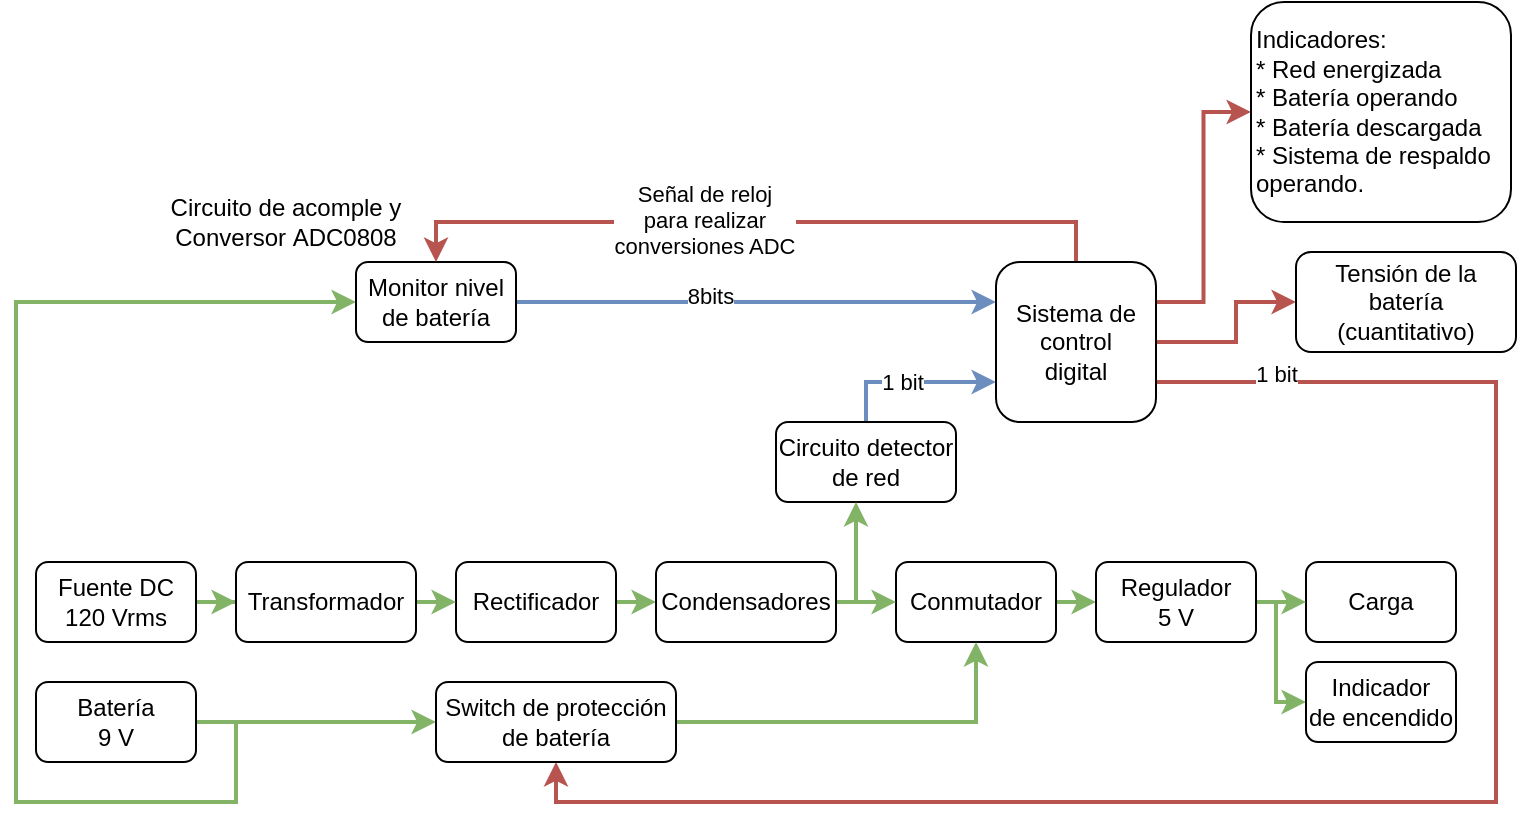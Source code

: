 <mxfile version="24.7.17">
  <diagram name="Page-1" id="ncBJZACHF3AXiCzyyFw-">
    <mxGraphModel dx="1432" dy="977" grid="1" gridSize="10" guides="1" tooltips="1" connect="1" arrows="1" fold="1" page="1" pageScale="1" pageWidth="850" pageHeight="1100" math="0" shadow="0">
      <root>
        <mxCell id="0" />
        <mxCell id="1" parent="0" />
        <mxCell id="H_I4y_Y0dvyn2YqKfoep-7" style="edgeStyle=orthogonalEdgeStyle;rounded=0;orthogonalLoop=1;jettySize=auto;html=1;exitX=1;exitY=0.5;exitDx=0;exitDy=0;entryX=0;entryY=0.5;entryDx=0;entryDy=0;strokeWidth=2;fillColor=#d5e8d4;strokeColor=#82b366;" edge="1" parent="1" source="H_I4y_Y0dvyn2YqKfoep-1" target="H_I4y_Y0dvyn2YqKfoep-6">
          <mxGeometry relative="1" as="geometry">
            <Array as="points">
              <mxPoint x="160" y="440" />
              <mxPoint x="160" y="480" />
              <mxPoint x="50" y="480" />
              <mxPoint x="50" y="230" />
            </Array>
          </mxGeometry>
        </mxCell>
        <mxCell id="H_I4y_Y0dvyn2YqKfoep-31" style="edgeStyle=orthogonalEdgeStyle;rounded=0;orthogonalLoop=1;jettySize=auto;html=1;exitX=1;exitY=0.5;exitDx=0;exitDy=0;strokeWidth=2;fillColor=#d5e8d4;strokeColor=#82b366;" edge="1" parent="1" source="H_I4y_Y0dvyn2YqKfoep-1" target="H_I4y_Y0dvyn2YqKfoep-30">
          <mxGeometry relative="1" as="geometry" />
        </mxCell>
        <mxCell id="H_I4y_Y0dvyn2YqKfoep-1" value="Batería&lt;div&gt;9 V&lt;/div&gt;" style="rounded=1;whiteSpace=wrap;html=1;" vertex="1" parent="1">
          <mxGeometry x="60" y="420" width="80" height="40" as="geometry" />
        </mxCell>
        <mxCell id="H_I4y_Y0dvyn2YqKfoep-2" value="Carga" style="rounded=1;whiteSpace=wrap;html=1;" vertex="1" parent="1">
          <mxGeometry x="695" y="360" width="75" height="40" as="geometry" />
        </mxCell>
        <mxCell id="H_I4y_Y0dvyn2YqKfoep-14" style="edgeStyle=orthogonalEdgeStyle;rounded=0;orthogonalLoop=1;jettySize=auto;html=1;exitX=1;exitY=0.5;exitDx=0;exitDy=0;strokeWidth=2;fillColor=#d5e8d4;strokeColor=#82b366;" edge="1" parent="1" source="H_I4y_Y0dvyn2YqKfoep-3" target="H_I4y_Y0dvyn2YqKfoep-13">
          <mxGeometry relative="1" as="geometry" />
        </mxCell>
        <mxCell id="H_I4y_Y0dvyn2YqKfoep-3" value="Fuente DC&lt;div&gt;120 Vrms&lt;/div&gt;" style="rounded=1;whiteSpace=wrap;html=1;" vertex="1" parent="1">
          <mxGeometry x="60" y="360" width="80" height="40" as="geometry" />
        </mxCell>
        <mxCell id="H_I4y_Y0dvyn2YqKfoep-18" style="edgeStyle=orthogonalEdgeStyle;rounded=0;orthogonalLoop=1;jettySize=auto;html=1;exitX=1;exitY=0.5;exitDx=0;exitDy=0;entryX=0;entryY=0.5;entryDx=0;entryDy=0;strokeWidth=2;fillColor=#d5e8d4;strokeColor=#82b366;" edge="1" parent="1" source="H_I4y_Y0dvyn2YqKfoep-4" target="H_I4y_Y0dvyn2YqKfoep-11">
          <mxGeometry relative="1" as="geometry" />
        </mxCell>
        <mxCell id="H_I4y_Y0dvyn2YqKfoep-4" value="&lt;div&gt;Conmutador&lt;/div&gt;" style="rounded=1;whiteSpace=wrap;html=1;" vertex="1" parent="1">
          <mxGeometry x="490" y="360" width="80" height="40" as="geometry" />
        </mxCell>
        <mxCell id="H_I4y_Y0dvyn2YqKfoep-25" style="edgeStyle=orthogonalEdgeStyle;rounded=0;orthogonalLoop=1;jettySize=auto;html=1;exitX=0.5;exitY=0;exitDx=0;exitDy=0;entryX=0;entryY=0.75;entryDx=0;entryDy=0;fillColor=#dae8fc;strokeColor=#6c8ebf;strokeWidth=2;" edge="1" parent="1" source="H_I4y_Y0dvyn2YqKfoep-5" target="H_I4y_Y0dvyn2YqKfoep-21">
          <mxGeometry relative="1" as="geometry" />
        </mxCell>
        <mxCell id="H_I4y_Y0dvyn2YqKfoep-45" value="1 bit" style="edgeLabel;html=1;align=center;verticalAlign=middle;resizable=0;points=[];" vertex="1" connectable="0" parent="H_I4y_Y0dvyn2YqKfoep-25">
          <mxGeometry x="-0.106" relative="1" as="geometry">
            <mxPoint as="offset" />
          </mxGeometry>
        </mxCell>
        <mxCell id="H_I4y_Y0dvyn2YqKfoep-5" value="Circuito detector&lt;div&gt;de red&lt;/div&gt;" style="rounded=1;whiteSpace=wrap;html=1;" vertex="1" parent="1">
          <mxGeometry x="430" y="290" width="90" height="40" as="geometry" />
        </mxCell>
        <mxCell id="H_I4y_Y0dvyn2YqKfoep-24" style="edgeStyle=orthogonalEdgeStyle;rounded=0;orthogonalLoop=1;jettySize=auto;html=1;exitX=1;exitY=0.5;exitDx=0;exitDy=0;entryX=0;entryY=0.25;entryDx=0;entryDy=0;fillColor=#dae8fc;strokeColor=#6c8ebf;strokeWidth=2;" edge="1" parent="1" source="H_I4y_Y0dvyn2YqKfoep-6" target="H_I4y_Y0dvyn2YqKfoep-21">
          <mxGeometry relative="1" as="geometry" />
        </mxCell>
        <mxCell id="H_I4y_Y0dvyn2YqKfoep-46" value="8bits" style="edgeLabel;html=1;align=center;verticalAlign=middle;resizable=0;points=[];" vertex="1" connectable="0" parent="H_I4y_Y0dvyn2YqKfoep-24">
          <mxGeometry x="-0.192" y="3" relative="1" as="geometry">
            <mxPoint as="offset" />
          </mxGeometry>
        </mxCell>
        <mxCell id="H_I4y_Y0dvyn2YqKfoep-6" value="Monitor n&lt;span style=&quot;background-color: initial;&quot;&gt;ivel&lt;/span&gt;&lt;div&gt;&lt;span style=&quot;background-color: initial;&quot;&gt;de batería&lt;/span&gt;&lt;/div&gt;" style="rounded=1;whiteSpace=wrap;html=1;" vertex="1" parent="1">
          <mxGeometry x="220" y="210" width="80" height="40" as="geometry" />
        </mxCell>
        <mxCell id="H_I4y_Y0dvyn2YqKfoep-16" style="edgeStyle=orthogonalEdgeStyle;rounded=0;orthogonalLoop=1;jettySize=auto;html=1;exitX=1;exitY=0.5;exitDx=0;exitDy=0;entryX=0;entryY=0.5;entryDx=0;entryDy=0;strokeWidth=2;fillColor=#d5e8d4;strokeColor=#82b366;" edge="1" parent="1" source="H_I4y_Y0dvyn2YqKfoep-10" target="H_I4y_Y0dvyn2YqKfoep-12">
          <mxGeometry relative="1" as="geometry" />
        </mxCell>
        <mxCell id="H_I4y_Y0dvyn2YqKfoep-10" value="Rectificador" style="rounded=1;whiteSpace=wrap;html=1;" vertex="1" parent="1">
          <mxGeometry x="270" y="360" width="80" height="40" as="geometry" />
        </mxCell>
        <mxCell id="H_I4y_Y0dvyn2YqKfoep-19" style="edgeStyle=orthogonalEdgeStyle;rounded=0;orthogonalLoop=1;jettySize=auto;html=1;exitX=1;exitY=0.5;exitDx=0;exitDy=0;entryX=0;entryY=0.5;entryDx=0;entryDy=0;strokeWidth=2;fillColor=#d5e8d4;strokeColor=#82b366;" edge="1" parent="1" source="H_I4y_Y0dvyn2YqKfoep-11" target="H_I4y_Y0dvyn2YqKfoep-2">
          <mxGeometry relative="1" as="geometry" />
        </mxCell>
        <mxCell id="H_I4y_Y0dvyn2YqKfoep-39" style="edgeStyle=orthogonalEdgeStyle;rounded=0;orthogonalLoop=1;jettySize=auto;html=1;exitX=1;exitY=0.5;exitDx=0;exitDy=0;entryX=0;entryY=0.5;entryDx=0;entryDy=0;strokeWidth=2;fillColor=#d5e8d4;strokeColor=#82b366;" edge="1" parent="1" source="H_I4y_Y0dvyn2YqKfoep-11" target="H_I4y_Y0dvyn2YqKfoep-38">
          <mxGeometry relative="1" as="geometry">
            <Array as="points">
              <mxPoint x="680" y="380" />
              <mxPoint x="680" y="430" />
            </Array>
          </mxGeometry>
        </mxCell>
        <mxCell id="H_I4y_Y0dvyn2YqKfoep-11" value="Regulador&lt;div&gt;5 V&lt;/div&gt;" style="rounded=1;whiteSpace=wrap;html=1;" vertex="1" parent="1">
          <mxGeometry x="590" y="360" width="80" height="40" as="geometry" />
        </mxCell>
        <mxCell id="H_I4y_Y0dvyn2YqKfoep-17" style="edgeStyle=orthogonalEdgeStyle;rounded=0;orthogonalLoop=1;jettySize=auto;html=1;exitX=1;exitY=0.5;exitDx=0;exitDy=0;entryX=0;entryY=0.5;entryDx=0;entryDy=0;strokeWidth=2;fillColor=#d5e8d4;strokeColor=#82b366;" edge="1" parent="1" source="H_I4y_Y0dvyn2YqKfoep-12" target="H_I4y_Y0dvyn2YqKfoep-4">
          <mxGeometry relative="1" as="geometry" />
        </mxCell>
        <mxCell id="H_I4y_Y0dvyn2YqKfoep-20" style="edgeStyle=orthogonalEdgeStyle;rounded=0;orthogonalLoop=1;jettySize=auto;html=1;exitX=1;exitY=0.5;exitDx=0;exitDy=0;strokeWidth=2;fillColor=#d5e8d4;strokeColor=#82b366;" edge="1" parent="1" source="H_I4y_Y0dvyn2YqKfoep-12" target="H_I4y_Y0dvyn2YqKfoep-5">
          <mxGeometry relative="1" as="geometry">
            <Array as="points">
              <mxPoint x="470" y="380" />
            </Array>
          </mxGeometry>
        </mxCell>
        <mxCell id="H_I4y_Y0dvyn2YqKfoep-12" value="Condensadores" style="rounded=1;whiteSpace=wrap;html=1;" vertex="1" parent="1">
          <mxGeometry x="370" y="360" width="90" height="40" as="geometry" />
        </mxCell>
        <mxCell id="H_I4y_Y0dvyn2YqKfoep-15" style="edgeStyle=orthogonalEdgeStyle;rounded=0;orthogonalLoop=1;jettySize=auto;html=1;exitX=1;exitY=0.5;exitDx=0;exitDy=0;entryX=0;entryY=0.5;entryDx=0;entryDy=0;strokeWidth=2;fillColor=#d5e8d4;strokeColor=#82b366;" edge="1" parent="1" source="H_I4y_Y0dvyn2YqKfoep-13" target="H_I4y_Y0dvyn2YqKfoep-10">
          <mxGeometry relative="1" as="geometry" />
        </mxCell>
        <mxCell id="H_I4y_Y0dvyn2YqKfoep-13" value="Transformador" style="rounded=1;whiteSpace=wrap;html=1;" vertex="1" parent="1">
          <mxGeometry x="160" y="360" width="90" height="40" as="geometry" />
        </mxCell>
        <mxCell id="H_I4y_Y0dvyn2YqKfoep-35" style="edgeStyle=orthogonalEdgeStyle;rounded=0;orthogonalLoop=1;jettySize=auto;html=1;exitX=1;exitY=0.75;exitDx=0;exitDy=0;entryX=0.5;entryY=1;entryDx=0;entryDy=0;strokeWidth=2;fillColor=#f8cecc;strokeColor=#b85450;" edge="1" parent="1" source="H_I4y_Y0dvyn2YqKfoep-21" target="H_I4y_Y0dvyn2YqKfoep-30">
          <mxGeometry relative="1" as="geometry">
            <Array as="points">
              <mxPoint x="790" y="270" />
              <mxPoint x="790" y="480" />
              <mxPoint x="320" y="480" />
            </Array>
          </mxGeometry>
        </mxCell>
        <mxCell id="H_I4y_Y0dvyn2YqKfoep-48" value="1 bit" style="edgeLabel;html=1;align=center;verticalAlign=middle;resizable=0;points=[];" vertex="1" connectable="0" parent="H_I4y_Y0dvyn2YqKfoep-35">
          <mxGeometry x="-0.862" y="4" relative="1" as="geometry">
            <mxPoint as="offset" />
          </mxGeometry>
        </mxCell>
        <mxCell id="H_I4y_Y0dvyn2YqKfoep-36" style="edgeStyle=orthogonalEdgeStyle;rounded=0;orthogonalLoop=1;jettySize=auto;html=1;exitX=1;exitY=0.5;exitDx=0;exitDy=0;entryX=0;entryY=0.5;entryDx=0;entryDy=0;fillColor=#f8cecc;strokeColor=#b85450;strokeWidth=2;" edge="1" parent="1" source="H_I4y_Y0dvyn2YqKfoep-21" target="H_I4y_Y0dvyn2YqKfoep-34">
          <mxGeometry relative="1" as="geometry">
            <Array as="points">
              <mxPoint x="660" y="250" />
              <mxPoint x="660" y="230" />
            </Array>
          </mxGeometry>
        </mxCell>
        <mxCell id="H_I4y_Y0dvyn2YqKfoep-42" style="edgeStyle=orthogonalEdgeStyle;rounded=0;orthogonalLoop=1;jettySize=auto;html=1;exitX=1;exitY=0.25;exitDx=0;exitDy=0;entryX=0;entryY=0.5;entryDx=0;entryDy=0;fillColor=#f8cecc;strokeColor=#b85450;strokeWidth=2;" edge="1" parent="1" source="H_I4y_Y0dvyn2YqKfoep-21" target="H_I4y_Y0dvyn2YqKfoep-41">
          <mxGeometry relative="1" as="geometry" />
        </mxCell>
        <mxCell id="H_I4y_Y0dvyn2YqKfoep-43" style="edgeStyle=orthogonalEdgeStyle;rounded=0;orthogonalLoop=1;jettySize=auto;html=1;exitX=0.5;exitY=0;exitDx=0;exitDy=0;entryX=0.5;entryY=0;entryDx=0;entryDy=0;fillColor=#f8cecc;strokeColor=#b85450;strokeWidth=2;" edge="1" parent="1" source="H_I4y_Y0dvyn2YqKfoep-21" target="H_I4y_Y0dvyn2YqKfoep-6">
          <mxGeometry relative="1" as="geometry" />
        </mxCell>
        <mxCell id="H_I4y_Y0dvyn2YqKfoep-44" value="Señal de reloj&lt;div&gt;para realizar&lt;/div&gt;&lt;div&gt;conversiones ADC&lt;/div&gt;" style="edgeLabel;html=1;align=center;verticalAlign=middle;resizable=0;points=[];" vertex="1" connectable="0" parent="H_I4y_Y0dvyn2YqKfoep-43">
          <mxGeometry x="0.144" y="-1" relative="1" as="geometry">
            <mxPoint as="offset" />
          </mxGeometry>
        </mxCell>
        <mxCell id="H_I4y_Y0dvyn2YqKfoep-21" value="Sistema de control&lt;br&gt;digital" style="rounded=1;whiteSpace=wrap;html=1;" vertex="1" parent="1">
          <mxGeometry x="540" y="210" width="80" height="80" as="geometry" />
        </mxCell>
        <mxCell id="H_I4y_Y0dvyn2YqKfoep-32" style="edgeStyle=orthogonalEdgeStyle;rounded=0;orthogonalLoop=1;jettySize=auto;html=1;exitX=1;exitY=0.5;exitDx=0;exitDy=0;entryX=0.5;entryY=1;entryDx=0;entryDy=0;strokeWidth=2;fillColor=#d5e8d4;strokeColor=#82b366;" edge="1" parent="1" source="H_I4y_Y0dvyn2YqKfoep-30" target="H_I4y_Y0dvyn2YqKfoep-4">
          <mxGeometry relative="1" as="geometry" />
        </mxCell>
        <mxCell id="H_I4y_Y0dvyn2YqKfoep-30" value="Switch de protección de batería" style="rounded=1;whiteSpace=wrap;html=1;" vertex="1" parent="1">
          <mxGeometry x="260" y="420" width="120" height="40" as="geometry" />
        </mxCell>
        <mxCell id="H_I4y_Y0dvyn2YqKfoep-34" value="Tensión de la batería (cuantitativo)" style="rounded=1;whiteSpace=wrap;html=1;" vertex="1" parent="1">
          <mxGeometry x="690" y="205" width="110" height="50" as="geometry" />
        </mxCell>
        <mxCell id="H_I4y_Y0dvyn2YqKfoep-37" value="Circuito de acomple y Conversor&amp;nbsp;&lt;span style=&quot;background-color: initial;&quot;&gt;ADC0808&lt;/span&gt;" style="text;html=1;align=center;verticalAlign=middle;whiteSpace=wrap;rounded=0;" vertex="1" parent="1">
          <mxGeometry x="120" y="170" width="130" height="40" as="geometry" />
        </mxCell>
        <mxCell id="H_I4y_Y0dvyn2YqKfoep-38" value="Indicador&lt;div&gt;de encendido&lt;/div&gt;" style="rounded=1;whiteSpace=wrap;html=1;" vertex="1" parent="1">
          <mxGeometry x="695" y="410" width="75" height="40" as="geometry" />
        </mxCell>
        <mxCell id="H_I4y_Y0dvyn2YqKfoep-41" value="Indicadores:&lt;div&gt;* Red energizada&lt;/div&gt;&lt;div&gt;* Batería operando&lt;/div&gt;&lt;div&gt;* Batería descargada&lt;/div&gt;&lt;div&gt;* Sistema de respaldo operando.&lt;/div&gt;" style="rounded=1;whiteSpace=wrap;html=1;align=left;" vertex="1" parent="1">
          <mxGeometry x="667.5" y="80" width="130" height="110" as="geometry" />
        </mxCell>
      </root>
    </mxGraphModel>
  </diagram>
</mxfile>
